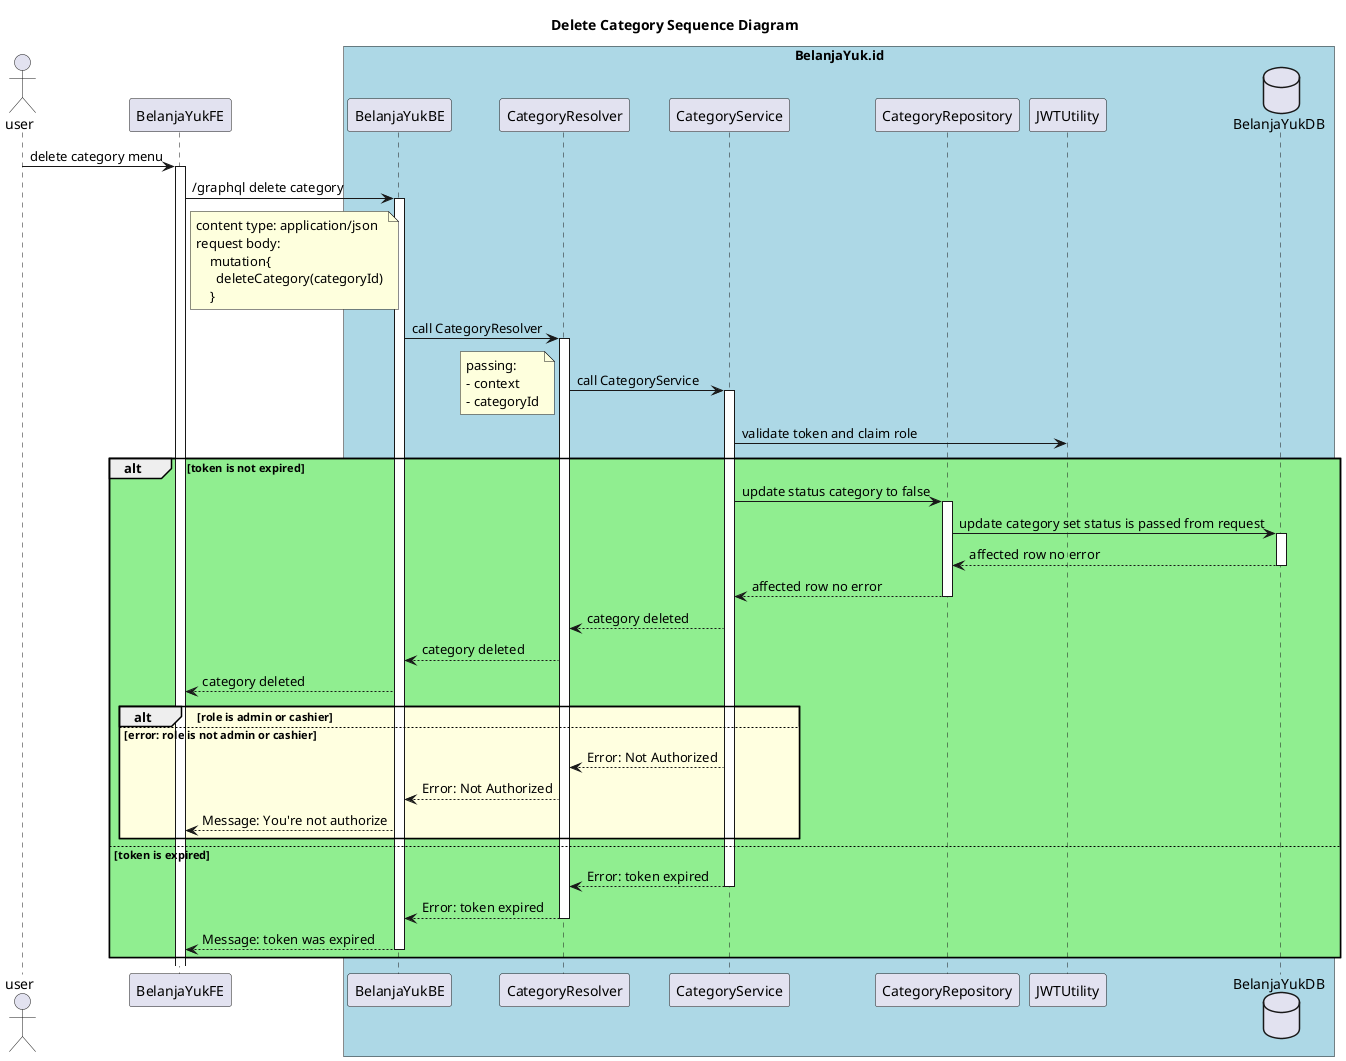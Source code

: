 @startuml
title: Delete Category Sequence Diagram
actor user
participant BelanjaYukFE
database BelanjaYukDB
box "BelanjaYuk.id" #LightBlue
participant BelanjaYukBE
participant CategoryResolver
participant CategoryService
participant CategoryRepository
participant JWTUtility
participant BelanjaYukDB
end box

user -> BelanjaYukFE ++ : delete category menu
BelanjaYukFE -> BelanjaYukBE ++ : /graphql delete category
    note right of BelanjaYukFE
    content type: application/json
    request body:
        mutation{
          deleteCategory(categoryId)
        }
    end note
BelanjaYukBE -> CategoryResolver ++ : call CategoryResolver
CategoryResolver -> CategoryService ++ : call CategoryService
    note left
    passing:
    - context
    - categoryId
    end note
CategoryService -> JWTUtility: validate token and claim role
alt #LightGreen token is not expired
    CategoryService -> CategoryRepository ++ : update status category to false
    CategoryRepository -> BelanjaYukDB ++ : update category set status is passed from request
    BelanjaYukDB --> CategoryRepository -- : affected row no error
    CategoryRepository --> CategoryService -- : affected row no error
    CategoryService --> CategoryResolver : category deleted
    CategoryResolver --> BelanjaYukBE : category deleted
    BelanjaYukBE --> BelanjaYukFE : category deleted
    alt #LightYellow role is admin or cashier
        else error: role is not admin or cashier
        CategoryService --> CategoryResolver : Error: Not Authorized
        CategoryResolver --> BelanjaYukBE : Error: Not Authorized
        BelanjaYukBE --> BelanjaYukFE: Message: You're not authorize
    end alt
    else token is expired
    CategoryService --> CategoryResolver -- : Error: token expired
    CategoryResolver --> BelanjaYukBE -- : Error: token expired
    BelanjaYukBE --> BelanjaYukFE -- : Message: token was expired
end alt
@enduml